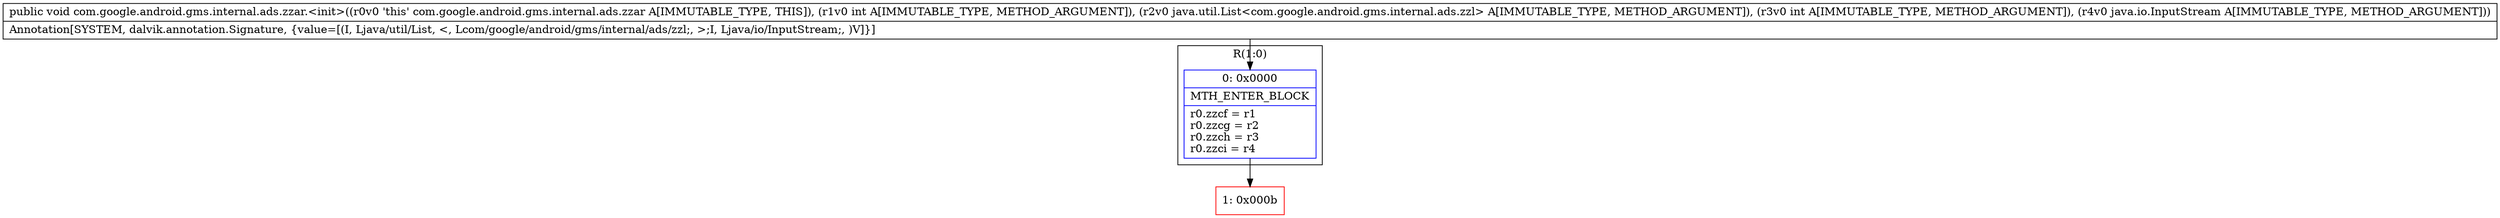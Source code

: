 digraph "CFG forcom.google.android.gms.internal.ads.zzar.\<init\>(ILjava\/util\/List;ILjava\/io\/InputStream;)V" {
subgraph cluster_Region_1691849531 {
label = "R(1:0)";
node [shape=record,color=blue];
Node_0 [shape=record,label="{0\:\ 0x0000|MTH_ENTER_BLOCK\l|r0.zzcf = r1\lr0.zzcg = r2\lr0.zzch = r3\lr0.zzci = r4\l}"];
}
Node_1 [shape=record,color=red,label="{1\:\ 0x000b}"];
MethodNode[shape=record,label="{public void com.google.android.gms.internal.ads.zzar.\<init\>((r0v0 'this' com.google.android.gms.internal.ads.zzar A[IMMUTABLE_TYPE, THIS]), (r1v0 int A[IMMUTABLE_TYPE, METHOD_ARGUMENT]), (r2v0 java.util.List\<com.google.android.gms.internal.ads.zzl\> A[IMMUTABLE_TYPE, METHOD_ARGUMENT]), (r3v0 int A[IMMUTABLE_TYPE, METHOD_ARGUMENT]), (r4v0 java.io.InputStream A[IMMUTABLE_TYPE, METHOD_ARGUMENT]))  | Annotation[SYSTEM, dalvik.annotation.Signature, \{value=[(I, Ljava\/util\/List, \<, Lcom\/google\/android\/gms\/internal\/ads\/zzl;, \>;I, Ljava\/io\/InputStream;, )V]\}]\l}"];
MethodNode -> Node_0;
Node_0 -> Node_1;
}

